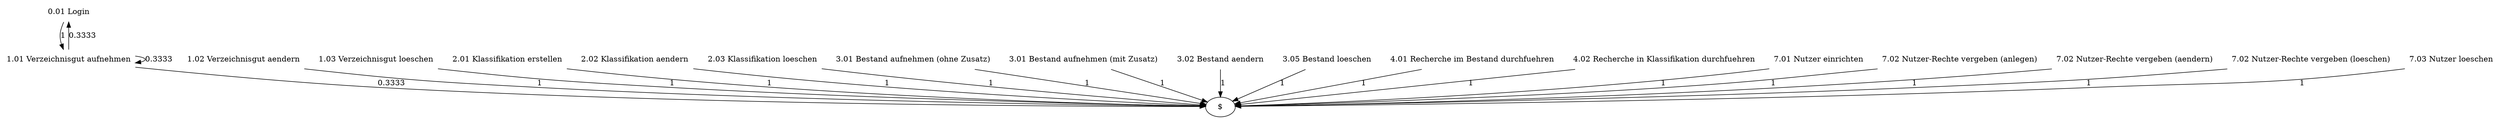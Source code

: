 digraph G {"0.01 Login" [label="0.01 Login",shape=none];"1.01 Verzeichnisgut aufnehmen" [label="1.01 Verzeichnisgut aufnehmen",shape=none];"1.02 Verzeichnisgut aendern" [label="1.02 Verzeichnisgut aendern",shape=none];"1.03 Verzeichnisgut loeschen" [label="1.03 Verzeichnisgut loeschen",shape=none];"2.01 Klassifikation erstellen" [label="2.01 Klassifikation erstellen",shape=none];"2.02 Klassifikation aendern" [label="2.02 Klassifikation aendern",shape=none];"2.03 Klassifikation loeschen" [label="2.03 Klassifikation loeschen",shape=none];"3.01 Bestand aufnehmen (ohne Zusatz)" [label="3.01 Bestand aufnehmen (ohne Zusatz)",shape=none];"3.01 Bestand aufnehmen (mit Zusatz)" [label="3.01 Bestand aufnehmen (mit Zusatz)",shape=none];"3.02 Bestand aendern" [label="3.02 Bestand aendern",shape=none];"3.05 Bestand loeschen" [label="3.05 Bestand loeschen",shape=none];"4.01 Recherche im Bestand durchfuehren" [label="4.01 Recherche im Bestand durchfuehren",shape=none];"4.02 Recherche in Klassifikation durchfuehren" [label="4.02 Recherche in Klassifikation durchfuehren",shape=none];"7.01 Nutzer einrichten" [label="7.01 Nutzer einrichten",shape=none];"7.02 Nutzer-Rechte vergeben (anlegen)" [label="7.02 Nutzer-Rechte vergeben (anlegen)",shape=none];"7.02 Nutzer-Rechte vergeben (aendern)" [label="7.02 Nutzer-Rechte vergeben (aendern)",shape=none];"7.02 Nutzer-Rechte vergeben (loeschen)" [label="7.02 Nutzer-Rechte vergeben (loeschen)",shape=none];"7.03 Nutzer loeschen" [label="7.03 Nutzer loeschen",shape=none];"0.01 Login"->"1.01 Verzeichnisgut aufnehmen" [style=solid,label="1"];"1.01 Verzeichnisgut aufnehmen"->"0.01 Login" [style=solid,label="0.3333"];"1.01 Verzeichnisgut aufnehmen"->"1.01 Verzeichnisgut aufnehmen" [style=solid,label="0.3333"];"1.01 Verzeichnisgut aufnehmen"->"$" [style=solid,label="0.3333"];"1.02 Verzeichnisgut aendern"->"$" [style=solid,label="1"];"1.03 Verzeichnisgut loeschen"->"$" [style=solid,label="1"];"2.01 Klassifikation erstellen"->"$" [style=solid,label="1"];"2.02 Klassifikation aendern"->"$" [style=solid,label="1"];"2.03 Klassifikation loeschen"->"$" [style=solid,label="1"];"3.01 Bestand aufnehmen (ohne Zusatz)"->"$" [style=solid,label="1"];"3.01 Bestand aufnehmen (mit Zusatz)"->"$" [style=solid,label="1"];"3.02 Bestand aendern"->"$" [style=solid,label="1"];"3.05 Bestand loeschen"->"$" [style=solid,label="1"];"4.01 Recherche im Bestand durchfuehren"->"$" [style=solid,label="1"];"4.02 Recherche in Klassifikation durchfuehren"->"$" [style=solid,label="1"];"7.01 Nutzer einrichten"->"$" [style=solid,label="1"];"7.02 Nutzer-Rechte vergeben (anlegen)"->"$" [style=solid,label="1"];"7.02 Nutzer-Rechte vergeben (aendern)"->"$" [style=solid,label="1"];"7.02 Nutzer-Rechte vergeben (loeschen)"->"$" [style=solid,label="1"];"7.03 Nutzer loeschen"->"$" [style=solid,label="1"];}